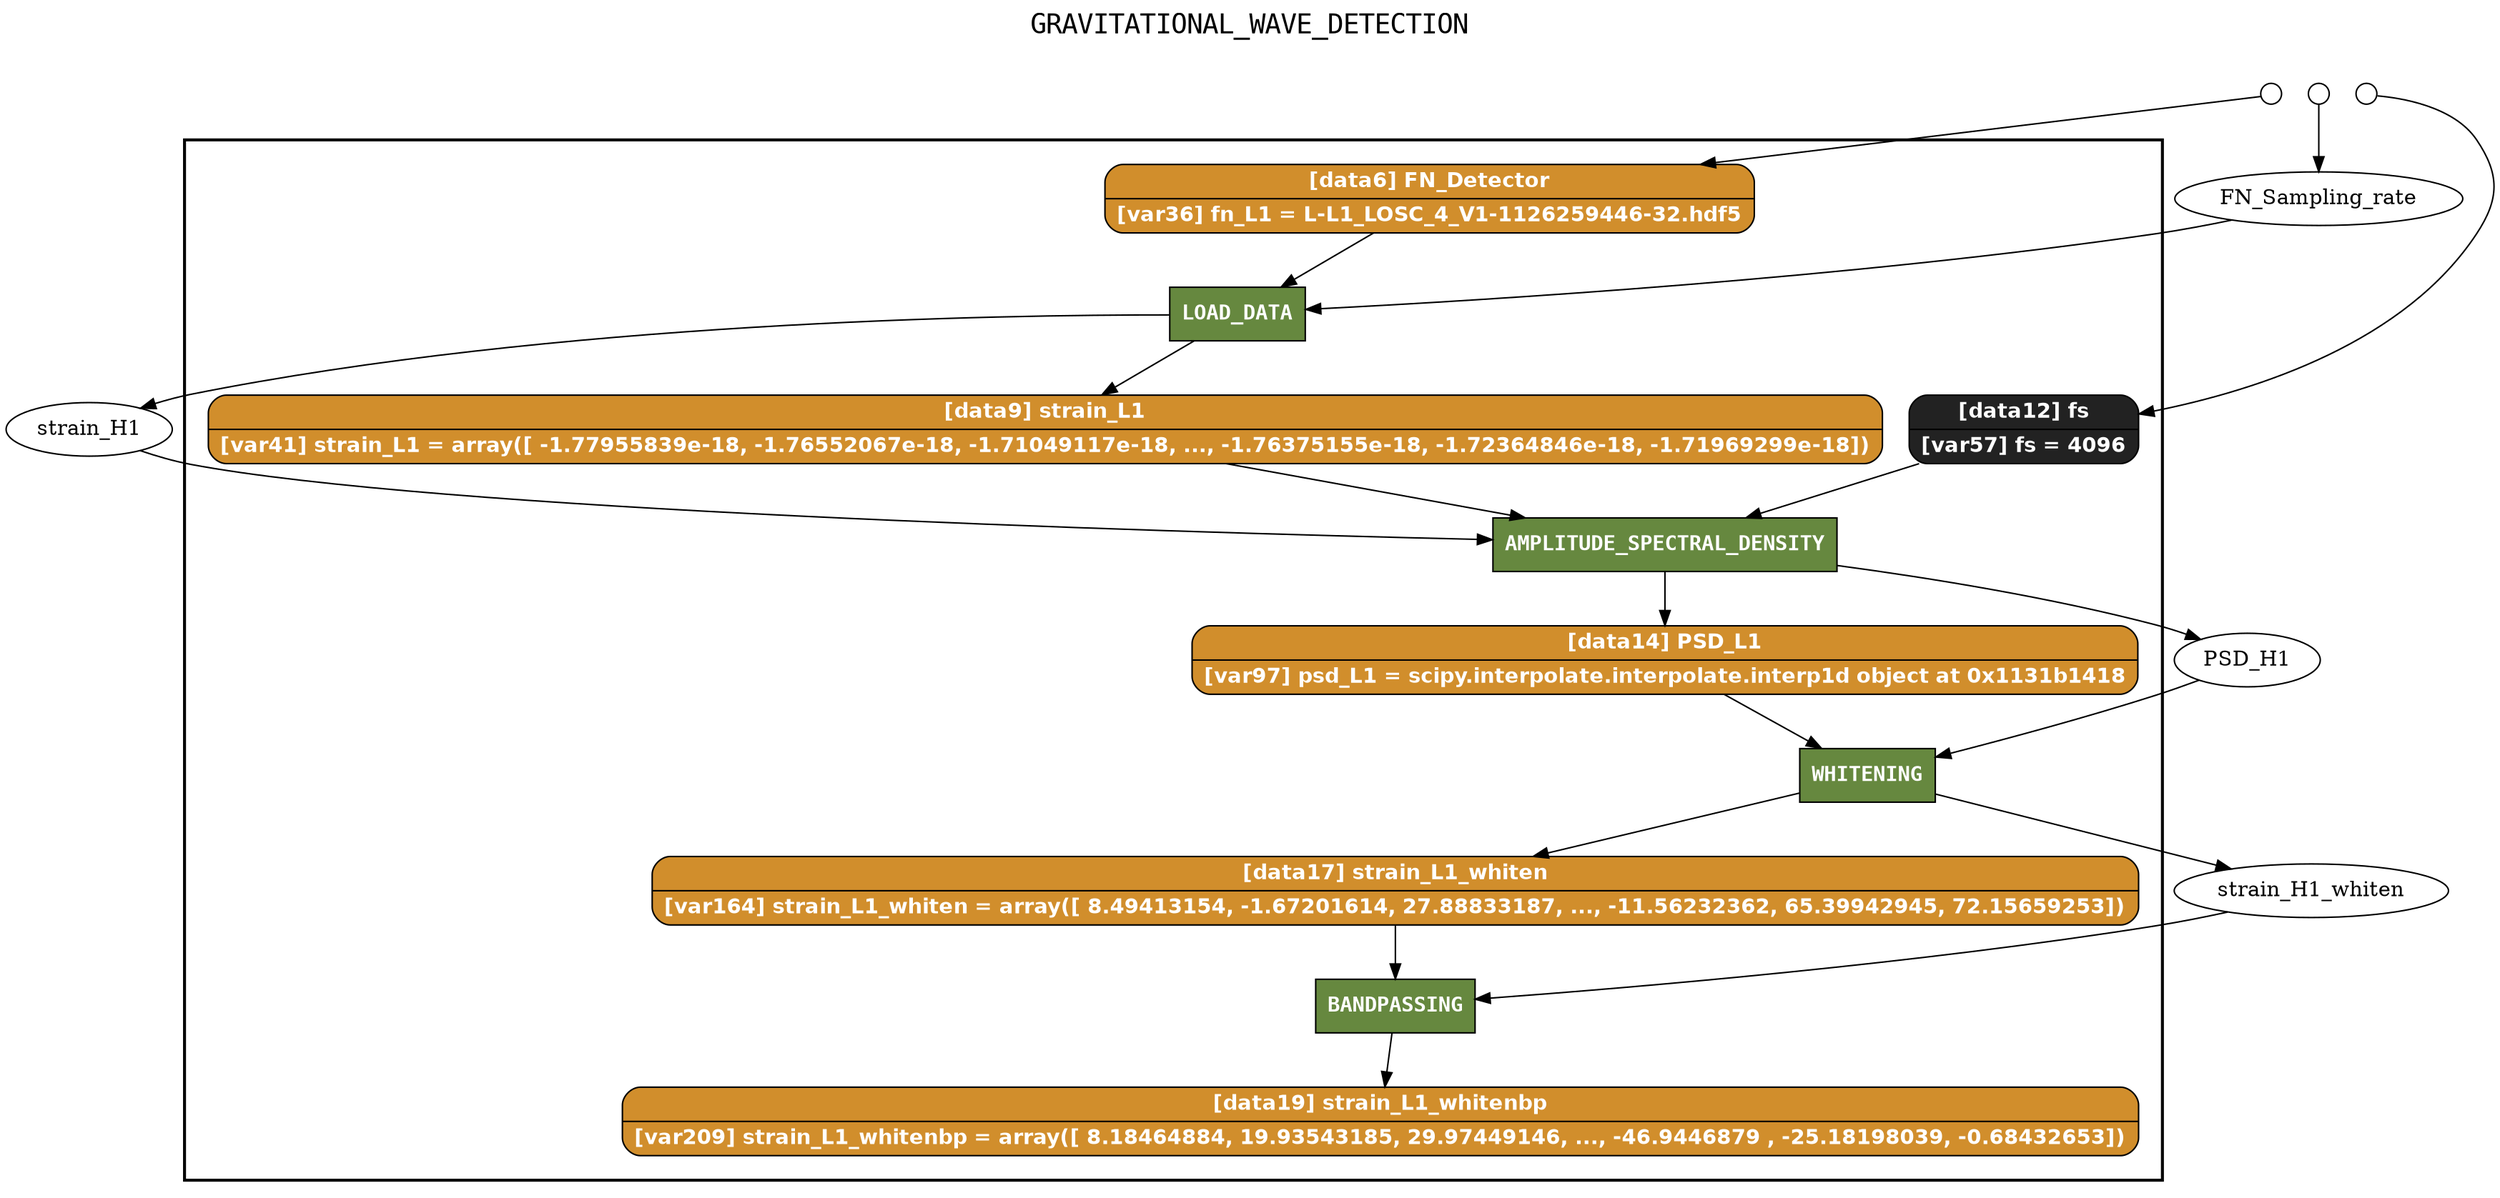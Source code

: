 
digraph yw_data_view {
rankdir=TB
fontname=Courier; fontsize=18; labelloc=t
label="GRAVITATIONAL_WAVE_DETECTION"
subgraph cluster_workflow { label=""; color=black; penwidth=2
subgraph cluster_workflow_inner { label=""; color=white
node[shape=box style=filled fillcolor="#66883F" peripheries=1 fontname="Courier-Bold" fontcolor=white]
WHITENING
AMPLITUDE_SPECTRAL_DENSITY
LOAD_DATA
BANDPASSING
node[shape=box style="filled" fillcolor="#CCFFCC" peripheries=1 fontname=Courier]
node[shape=box style="rounded,filled" fillcolor="#D18E2C" peripheries=1 fontname="Helvetica-Bold"]
strain_L1 [shape=record rankdir=LR label="{<f0> [data9] strain_L1 |<f1> [var41] strain_L1 = array([ -1.77955839e-18,  -1.76552067e-18,  -1.71049117e-18, ...,
        -1.76375155e-18,  -1.72364846e-18,  -1.71969299e-18])}"]
strain_L1_whiten [shape=record rankdir=LR label="{<f0> [data17] strain_L1_whiten |<f1> [var164] strain_L1_whiten = array([  8.49413154,  -1.67201614,  27.88833187, ..., -11.56232362,
        65.39942945,  72.15659253])}"]
FN_Detector [shape=record rankdir=LR label="{<f0> [data6] FN_Detector |<f1> [var36] fn_L1 = L-L1_LOSC_4_V1-1126259446-32.hdf5}"]
PSD_L1 [shape=record rankdir=LR label="{<f0> [data14] PSD_L1 |<f1> [var97] psd_L1 = scipy.interpolate.interpolate.interp1d object at 0x1131b1418}"]
strain_L1_whitenbp [shape=record rankdir=LR label="{<f0> [data19] strain_L1_whitenbp |<f1> [var209] strain_L1_whitenbp = array([  8.18464884,  19.93543185,  29.97449146, ..., -46.9446879 ,
       -25.18198039,  -0.68432653])}"]
node[shape=box style="rounded,filled" fillcolor="#222222" peripheries=1 fontname="Helvetica-Bold"]
fs [shape=record rankdir=LR label="{<f0> [data12] fs |<f1> [var57] fs = 4096}"]
}}
subgraph cluster_inflows { label=""; color=white; penwidth=2
subgraph cluster_inflows_inner { label=""; color=white
node[shape=circle fillcolor="#FFFFFF" peripheries=1 width=0.2]
fs_inflow [label=""]
FN_Detector_inflow [label=""]
FN_Sampling_rate_inflow [label=""]
}}
subgraph cluster_outflows { label=""; color=white; penwidth=2
subgraph cluster_outflows_inner { label=""; color=white
node[shape=circle fillcolor="#FFFFFF" peripheries=1 width=0.2]
}}
fs -> AMPLITUDE_SPECTRAL_DENSITY
strain_H1_whiten -> BANDPASSING
strain_L1 -> AMPLITUDE_SPECTRAL_DENSITY
strain_H1 -> AMPLITUDE_SPECTRAL_DENSITY
PSD_H1 -> WHITENING
PSD_L1 -> WHITENING
strain_L1_whiten -> BANDPASSING
FN_Detector -> LOAD_DATA
FN_Sampling_rate -> LOAD_DATA
LOAD_DATA -> strain_H1
LOAD_DATA -> strain_L1
AMPLITUDE_SPECTRAL_DENSITY -> PSD_H1
AMPLITUDE_SPECTRAL_DENSITY -> PSD_L1
WHITENING -> strain_H1_whiten
WHITENING -> strain_L1_whiten
BANDPASSING -> strain_L1_whitenbp
fs_inflow -> fs
FN_Detector_inflow -> FN_Detector
FN_Sampling_rate_inflow -> FN_Sampling_rate
}

